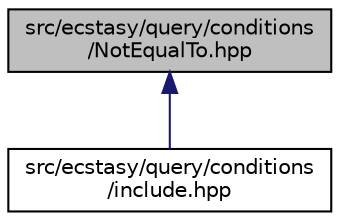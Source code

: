 digraph "src/ecstasy/query/conditions/NotEqualTo.hpp"
{
 // LATEX_PDF_SIZE
  edge [fontname="Helvetica",fontsize="10",labelfontname="Helvetica",labelfontsize="10"];
  node [fontname="Helvetica",fontsize="10",shape=record];
  Node1 [label="src/ecstasy/query/conditions\l/NotEqualTo.hpp",height=0.2,width=0.4,color="black", fillcolor="grey75", style="filled", fontcolor="black",tooltip=" "];
  Node1 -> Node2 [dir="back",color="midnightblue",fontsize="10",style="solid",fontname="Helvetica"];
  Node2 [label="src/ecstasy/query/conditions\l/include.hpp",height=0.2,width=0.4,color="black", fillcolor="white", style="filled",URL="$query_2conditions_2include_8hpp.html",tooltip=" "];
}
